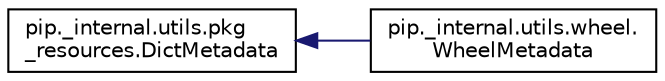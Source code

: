 digraph "Graphical Class Hierarchy"
{
 // LATEX_PDF_SIZE
  edge [fontname="Helvetica",fontsize="10",labelfontname="Helvetica",labelfontsize="10"];
  node [fontname="Helvetica",fontsize="10",shape=record];
  rankdir="LR";
  Node0 [label="pip._internal.utils.pkg\l_resources.DictMetadata",height=0.2,width=0.4,color="black", fillcolor="white", style="filled",URL="$classpip_1_1__internal_1_1utils_1_1pkg__resources_1_1_dict_metadata.html",tooltip=" "];
  Node0 -> Node1 [dir="back",color="midnightblue",fontsize="10",style="solid",fontname="Helvetica"];
  Node1 [label="pip._internal.utils.wheel.\lWheelMetadata",height=0.2,width=0.4,color="black", fillcolor="white", style="filled",URL="$classpip_1_1__internal_1_1utils_1_1wheel_1_1_wheel_metadata.html",tooltip=" "];
}

